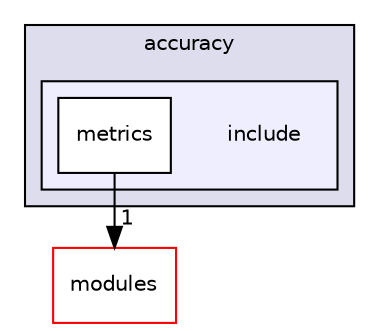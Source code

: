 digraph "include" {
  compound=true
  node [ fontsize="10", fontname="Helvetica"];
  edge [ labelfontsize="10", labelfontname="Helvetica"];
  subgraph clusterdir_33294208c7568a0faa6459e487c471ac {
    graph [ bgcolor="#ddddee", pencolor="black", label="accuracy" fontname="Helvetica", fontsize="10", URL="dir_33294208c7568a0faa6459e487c471ac.html"]
  subgraph clusterdir_dc4753f769b8e7e176f108276ab9eccd {
    graph [ bgcolor="#eeeeff", pencolor="black", label="" URL="dir_dc4753f769b8e7e176f108276ab9eccd.html"];
    dir_dc4753f769b8e7e176f108276ab9eccd [shape=plaintext label="include"];
    dir_02bbbf5675367a2f8e4b7010b688878a [shape=box label="metrics" color="black" fillcolor="white" style="filled" URL="dir_02bbbf5675367a2f8e4b7010b688878a.html"];
  }
  }
  dir_ee3c23494b4011e6a628e4900ef262df [shape=box label="modules" fillcolor="white" style="filled" color="red" URL="dir_ee3c23494b4011e6a628e4900ef262df.html"];
  dir_02bbbf5675367a2f8e4b7010b688878a->dir_ee3c23494b4011e6a628e4900ef262df [headlabel="1", labeldistance=1.5 headhref="dir_000072_000074.html"];
}

